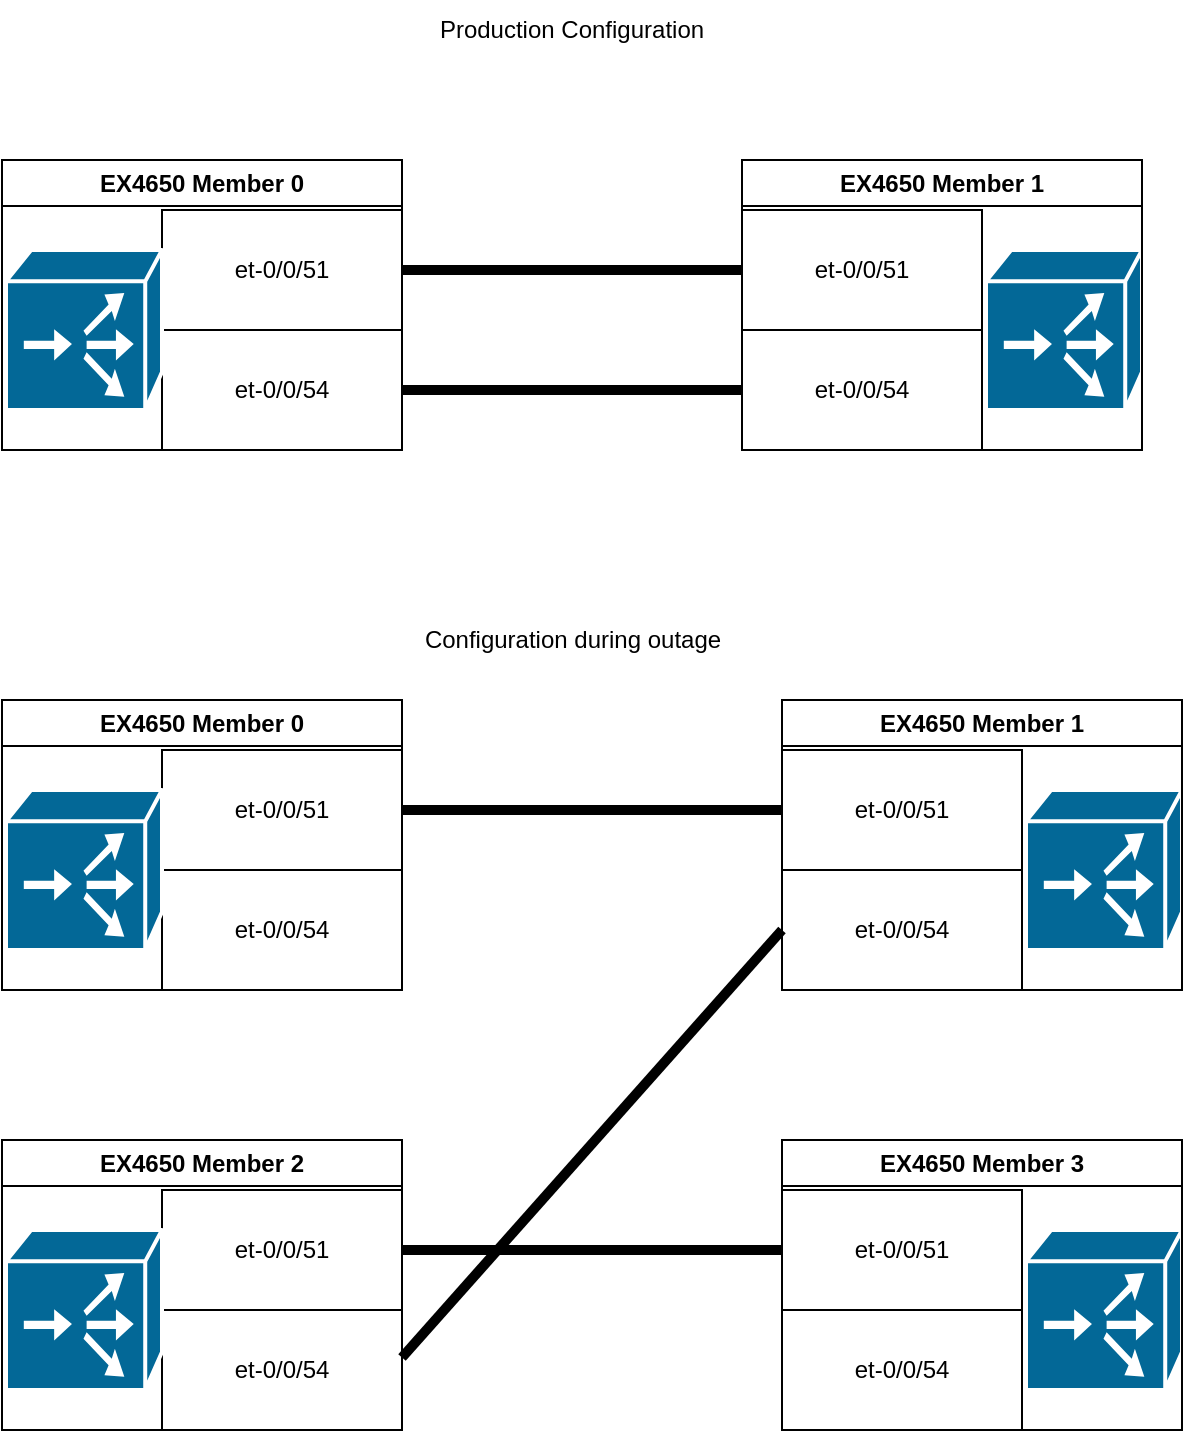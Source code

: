 <mxfile version="28.2.7">
  <diagram name="Page-1" id="p7Vepmeb_bepWlEUFjfH">
    <mxGraphModel dx="1412" dy="737" grid="1" gridSize="10" guides="1" tooltips="1" connect="1" arrows="1" fold="1" page="1" pageScale="1" pageWidth="850" pageHeight="1100" math="0" shadow="0">
      <root>
        <mxCell id="0" />
        <mxCell id="1" parent="0" />
        <mxCell id="KL8aRXO-pgAZ8DTHxNWf-14" value="" style="endArrow=none;html=1;rounded=0;entryX=0;entryY=0.5;entryDx=0;entryDy=0;exitX=1;exitY=0.5;exitDx=0;exitDy=0;strokeWidth=5;strokeColor=light-dark(#000000,#99FFFF);" edge="1" parent="1" source="KL8aRXO-pgAZ8DTHxNWf-1" target="KL8aRXO-pgAZ8DTHxNWf-18">
          <mxGeometry width="50" height="50" relative="1" as="geometry">
            <mxPoint x="500" y="318" as="sourcePoint" />
            <mxPoint x="540" y="180" as="targetPoint" />
          </mxGeometry>
        </mxCell>
        <mxCell id="KL8aRXO-pgAZ8DTHxNWf-15" value="Production Configuration" style="text;html=1;whiteSpace=wrap;strokeColor=none;fillColor=none;align=center;verticalAlign=middle;rounded=0;" vertex="1" parent="1">
          <mxGeometry x="380" y="40" width="170" height="30" as="geometry" />
        </mxCell>
        <mxCell id="KL8aRXO-pgAZ8DTHxNWf-16" value="" style="group" vertex="1" connectable="0" parent="1">
          <mxGeometry x="180" y="120" width="200" height="145" as="geometry" />
        </mxCell>
        <mxCell id="KL8aRXO-pgAZ8DTHxNWf-1" value="et-0/0/51" style="rounded=0;whiteSpace=wrap;html=1;" vertex="1" parent="KL8aRXO-pgAZ8DTHxNWf-16">
          <mxGeometry x="80" y="25" width="120" height="60" as="geometry" />
        </mxCell>
        <mxCell id="KL8aRXO-pgAZ8DTHxNWf-2" value="et-0/0/54" style="rounded=0;whiteSpace=wrap;html=1;" vertex="1" parent="KL8aRXO-pgAZ8DTHxNWf-16">
          <mxGeometry x="80" y="85" width="120" height="60" as="geometry" />
        </mxCell>
        <mxCell id="KL8aRXO-pgAZ8DTHxNWf-3" value="" style="shape=mxgraph.cisco.directors.localdirector;sketch=0;html=1;pointerEvents=1;dashed=0;fillColor=#036897;strokeColor=#ffffff;strokeWidth=2;verticalLabelPosition=bottom;verticalAlign=top;align=center;outlineConnect=0;" vertex="1" parent="KL8aRXO-pgAZ8DTHxNWf-16">
          <mxGeometry x="2" y="45" width="78" height="80" as="geometry" />
        </mxCell>
        <mxCell id="KL8aRXO-pgAZ8DTHxNWf-8" value="EX4650 Member 0" style="swimlane;whiteSpace=wrap;html=1;" vertex="1" parent="KL8aRXO-pgAZ8DTHxNWf-16">
          <mxGeometry width="200" height="145" as="geometry" />
        </mxCell>
        <mxCell id="KL8aRXO-pgAZ8DTHxNWf-17" value="" style="group" vertex="1" connectable="0" parent="1">
          <mxGeometry x="550" y="120" width="200" height="145" as="geometry" />
        </mxCell>
        <mxCell id="KL8aRXO-pgAZ8DTHxNWf-20" value="" style="shape=mxgraph.cisco.directors.localdirector;sketch=0;html=1;pointerEvents=1;dashed=0;fillColor=#036897;strokeColor=#ffffff;strokeWidth=2;verticalLabelPosition=bottom;verticalAlign=top;align=center;outlineConnect=0;" vertex="1" parent="KL8aRXO-pgAZ8DTHxNWf-17">
          <mxGeometry x="122" y="45" width="78" height="80" as="geometry" />
        </mxCell>
        <mxCell id="KL8aRXO-pgAZ8DTHxNWf-21" value="EX4650 Member 1" style="swimlane;whiteSpace=wrap;html=1;" vertex="1" parent="KL8aRXO-pgAZ8DTHxNWf-17">
          <mxGeometry width="200" height="145" as="geometry" />
        </mxCell>
        <mxCell id="KL8aRXO-pgAZ8DTHxNWf-18" value="et-0/0/51" style="rounded=0;whiteSpace=wrap;html=1;" vertex="1" parent="KL8aRXO-pgAZ8DTHxNWf-21">
          <mxGeometry y="25" width="120" height="60" as="geometry" />
        </mxCell>
        <mxCell id="KL8aRXO-pgAZ8DTHxNWf-19" value="et-0/0/54" style="rounded=0;whiteSpace=wrap;html=1;" vertex="1" parent="KL8aRXO-pgAZ8DTHxNWf-21">
          <mxGeometry y="85" width="120" height="60" as="geometry" />
        </mxCell>
        <mxCell id="KL8aRXO-pgAZ8DTHxNWf-22" value="" style="endArrow=none;html=1;rounded=0;entryX=0;entryY=0.5;entryDx=0;entryDy=0;exitX=1;exitY=0.5;exitDx=0;exitDy=0;strokeWidth=5;strokeColor=light-dark(#000000,#99CCFF);" edge="1" parent="1" source="KL8aRXO-pgAZ8DTHxNWf-2" target="KL8aRXO-pgAZ8DTHxNWf-19">
          <mxGeometry width="50" height="50" relative="1" as="geometry">
            <mxPoint x="400" y="370" as="sourcePoint" />
            <mxPoint x="450" y="320" as="targetPoint" />
          </mxGeometry>
        </mxCell>
        <mxCell id="KL8aRXO-pgAZ8DTHxNWf-23" value="Configuration during outage" style="text;html=1;whiteSpace=wrap;strokeColor=none;fillColor=none;align=center;verticalAlign=middle;rounded=0;" vertex="1" parent="1">
          <mxGeometry x="367.5" y="340" width="195" height="40" as="geometry" />
        </mxCell>
        <mxCell id="KL8aRXO-pgAZ8DTHxNWf-24" value="" style="group" vertex="1" connectable="0" parent="1">
          <mxGeometry x="180" y="390" width="200" height="145" as="geometry" />
        </mxCell>
        <mxCell id="KL8aRXO-pgAZ8DTHxNWf-25" value="et-0/0/51" style="rounded=0;whiteSpace=wrap;html=1;" vertex="1" parent="KL8aRXO-pgAZ8DTHxNWf-24">
          <mxGeometry x="80" y="25" width="120" height="60" as="geometry" />
        </mxCell>
        <mxCell id="KL8aRXO-pgAZ8DTHxNWf-26" value="et-0/0/54" style="rounded=0;whiteSpace=wrap;html=1;" vertex="1" parent="KL8aRXO-pgAZ8DTHxNWf-24">
          <mxGeometry x="80" y="85" width="120" height="60" as="geometry" />
        </mxCell>
        <mxCell id="KL8aRXO-pgAZ8DTHxNWf-27" value="" style="shape=mxgraph.cisco.directors.localdirector;sketch=0;html=1;pointerEvents=1;dashed=0;fillColor=#036897;strokeColor=#ffffff;strokeWidth=2;verticalLabelPosition=bottom;verticalAlign=top;align=center;outlineConnect=0;" vertex="1" parent="KL8aRXO-pgAZ8DTHxNWf-24">
          <mxGeometry x="2" y="45" width="78" height="80" as="geometry" />
        </mxCell>
        <mxCell id="KL8aRXO-pgAZ8DTHxNWf-28" value="EX4650 Member 0" style="swimlane;whiteSpace=wrap;html=1;" vertex="1" parent="KL8aRXO-pgAZ8DTHxNWf-24">
          <mxGeometry width="200" height="145" as="geometry" />
        </mxCell>
        <mxCell id="KL8aRXO-pgAZ8DTHxNWf-34" value="" style="group" vertex="1" connectable="0" parent="1">
          <mxGeometry x="180" y="610" width="200" height="145" as="geometry" />
        </mxCell>
        <mxCell id="KL8aRXO-pgAZ8DTHxNWf-35" value="et-0/0/51" style="rounded=0;whiteSpace=wrap;html=1;" vertex="1" parent="KL8aRXO-pgAZ8DTHxNWf-34">
          <mxGeometry x="80" y="25" width="120" height="60" as="geometry" />
        </mxCell>
        <mxCell id="KL8aRXO-pgAZ8DTHxNWf-36" value="et-0/0/54" style="rounded=0;whiteSpace=wrap;html=1;" vertex="1" parent="KL8aRXO-pgAZ8DTHxNWf-34">
          <mxGeometry x="80" y="85" width="120" height="60" as="geometry" />
        </mxCell>
        <mxCell id="KL8aRXO-pgAZ8DTHxNWf-37" value="" style="shape=mxgraph.cisco.directors.localdirector;sketch=0;html=1;pointerEvents=1;dashed=0;fillColor=#036897;strokeColor=#ffffff;strokeWidth=2;verticalLabelPosition=bottom;verticalAlign=top;align=center;outlineConnect=0;" vertex="1" parent="KL8aRXO-pgAZ8DTHxNWf-34">
          <mxGeometry x="2" y="45" width="78" height="80" as="geometry" />
        </mxCell>
        <mxCell id="KL8aRXO-pgAZ8DTHxNWf-38" value="EX4650 Member 2" style="swimlane;whiteSpace=wrap;html=1;" vertex="1" parent="KL8aRXO-pgAZ8DTHxNWf-34">
          <mxGeometry width="200" height="145" as="geometry" />
        </mxCell>
        <mxCell id="KL8aRXO-pgAZ8DTHxNWf-45" value="" style="group" vertex="1" connectable="0" parent="1">
          <mxGeometry x="570" y="390" width="200" height="145" as="geometry" />
        </mxCell>
        <mxCell id="KL8aRXO-pgAZ8DTHxNWf-46" value="" style="shape=mxgraph.cisco.directors.localdirector;sketch=0;html=1;pointerEvents=1;dashed=0;fillColor=#036897;strokeColor=#ffffff;strokeWidth=2;verticalLabelPosition=bottom;verticalAlign=top;align=center;outlineConnect=0;" vertex="1" parent="KL8aRXO-pgAZ8DTHxNWf-45">
          <mxGeometry x="122" y="45" width="78" height="80" as="geometry" />
        </mxCell>
        <mxCell id="KL8aRXO-pgAZ8DTHxNWf-47" value="EX4650 Member 1" style="swimlane;whiteSpace=wrap;html=1;" vertex="1" parent="KL8aRXO-pgAZ8DTHxNWf-45">
          <mxGeometry width="200" height="145" as="geometry" />
        </mxCell>
        <mxCell id="KL8aRXO-pgAZ8DTHxNWf-48" value="et-0/0/51" style="rounded=0;whiteSpace=wrap;html=1;" vertex="1" parent="KL8aRXO-pgAZ8DTHxNWf-47">
          <mxGeometry y="25" width="120" height="60" as="geometry" />
        </mxCell>
        <mxCell id="KL8aRXO-pgAZ8DTHxNWf-49" value="et-0/0/54" style="rounded=0;whiteSpace=wrap;html=1;" vertex="1" parent="KL8aRXO-pgAZ8DTHxNWf-47">
          <mxGeometry y="85" width="120" height="60" as="geometry" />
        </mxCell>
        <mxCell id="KL8aRXO-pgAZ8DTHxNWf-50" value="" style="group" vertex="1" connectable="0" parent="1">
          <mxGeometry x="570" y="610" width="200" height="145" as="geometry" />
        </mxCell>
        <mxCell id="KL8aRXO-pgAZ8DTHxNWf-51" value="" style="shape=mxgraph.cisco.directors.localdirector;sketch=0;html=1;pointerEvents=1;dashed=0;fillColor=#036897;strokeColor=#ffffff;strokeWidth=2;verticalLabelPosition=bottom;verticalAlign=top;align=center;outlineConnect=0;" vertex="1" parent="KL8aRXO-pgAZ8DTHxNWf-50">
          <mxGeometry x="122" y="45" width="78" height="80" as="geometry" />
        </mxCell>
        <mxCell id="KL8aRXO-pgAZ8DTHxNWf-52" value="EX4650 Member 3" style="swimlane;whiteSpace=wrap;html=1;" vertex="1" parent="KL8aRXO-pgAZ8DTHxNWf-50">
          <mxGeometry width="200" height="145" as="geometry" />
        </mxCell>
        <mxCell id="KL8aRXO-pgAZ8DTHxNWf-53" value="et-0/0/51" style="rounded=0;whiteSpace=wrap;html=1;" vertex="1" parent="KL8aRXO-pgAZ8DTHxNWf-52">
          <mxGeometry y="25" width="120" height="60" as="geometry" />
        </mxCell>
        <mxCell id="KL8aRXO-pgAZ8DTHxNWf-54" value="et-0/0/54" style="rounded=0;whiteSpace=wrap;html=1;" vertex="1" parent="KL8aRXO-pgAZ8DTHxNWf-52">
          <mxGeometry y="85" width="120" height="60" as="geometry" />
        </mxCell>
        <mxCell id="KL8aRXO-pgAZ8DTHxNWf-56" value="" style="endArrow=none;html=1;rounded=0;entryX=0;entryY=0.5;entryDx=0;entryDy=0;exitX=1;exitY=0.5;exitDx=0;exitDy=0;strokeWidth=5;strokeColor=light-dark(#000000,#99FFFF);" edge="1" parent="1" source="KL8aRXO-pgAZ8DTHxNWf-25" target="KL8aRXO-pgAZ8DTHxNWf-48">
          <mxGeometry width="50" height="50" relative="1" as="geometry">
            <mxPoint x="390" y="440" as="sourcePoint" />
            <mxPoint x="560" y="440" as="targetPoint" />
          </mxGeometry>
        </mxCell>
        <mxCell id="KL8aRXO-pgAZ8DTHxNWf-57" value="" style="endArrow=none;html=1;rounded=0;entryX=0;entryY=0.5;entryDx=0;entryDy=0;exitX=1;exitY=0.75;exitDx=0;exitDy=0;strokeWidth=5;strokeColor=light-dark(#000000,#99FFFF);" edge="1" parent="1" source="KL8aRXO-pgAZ8DTHxNWf-38" target="KL8aRXO-pgAZ8DTHxNWf-49">
          <mxGeometry width="50" height="50" relative="1" as="geometry">
            <mxPoint x="400" y="570" as="sourcePoint" />
            <mxPoint x="570" y="570" as="targetPoint" />
          </mxGeometry>
        </mxCell>
        <mxCell id="KL8aRXO-pgAZ8DTHxNWf-58" value="" style="endArrow=none;html=1;rounded=0;entryX=0;entryY=0.5;entryDx=0;entryDy=0;exitX=1;exitY=0.5;exitDx=0;exitDy=0;strokeWidth=5;strokeColor=light-dark(#000000,#99FFFF);" edge="1" parent="1" source="KL8aRXO-pgAZ8DTHxNWf-35" target="KL8aRXO-pgAZ8DTHxNWf-53">
          <mxGeometry width="50" height="50" relative="1" as="geometry">
            <mxPoint x="550" y="904" as="sourcePoint" />
            <mxPoint x="740" y="690" as="targetPoint" />
          </mxGeometry>
        </mxCell>
      </root>
    </mxGraphModel>
  </diagram>
</mxfile>
